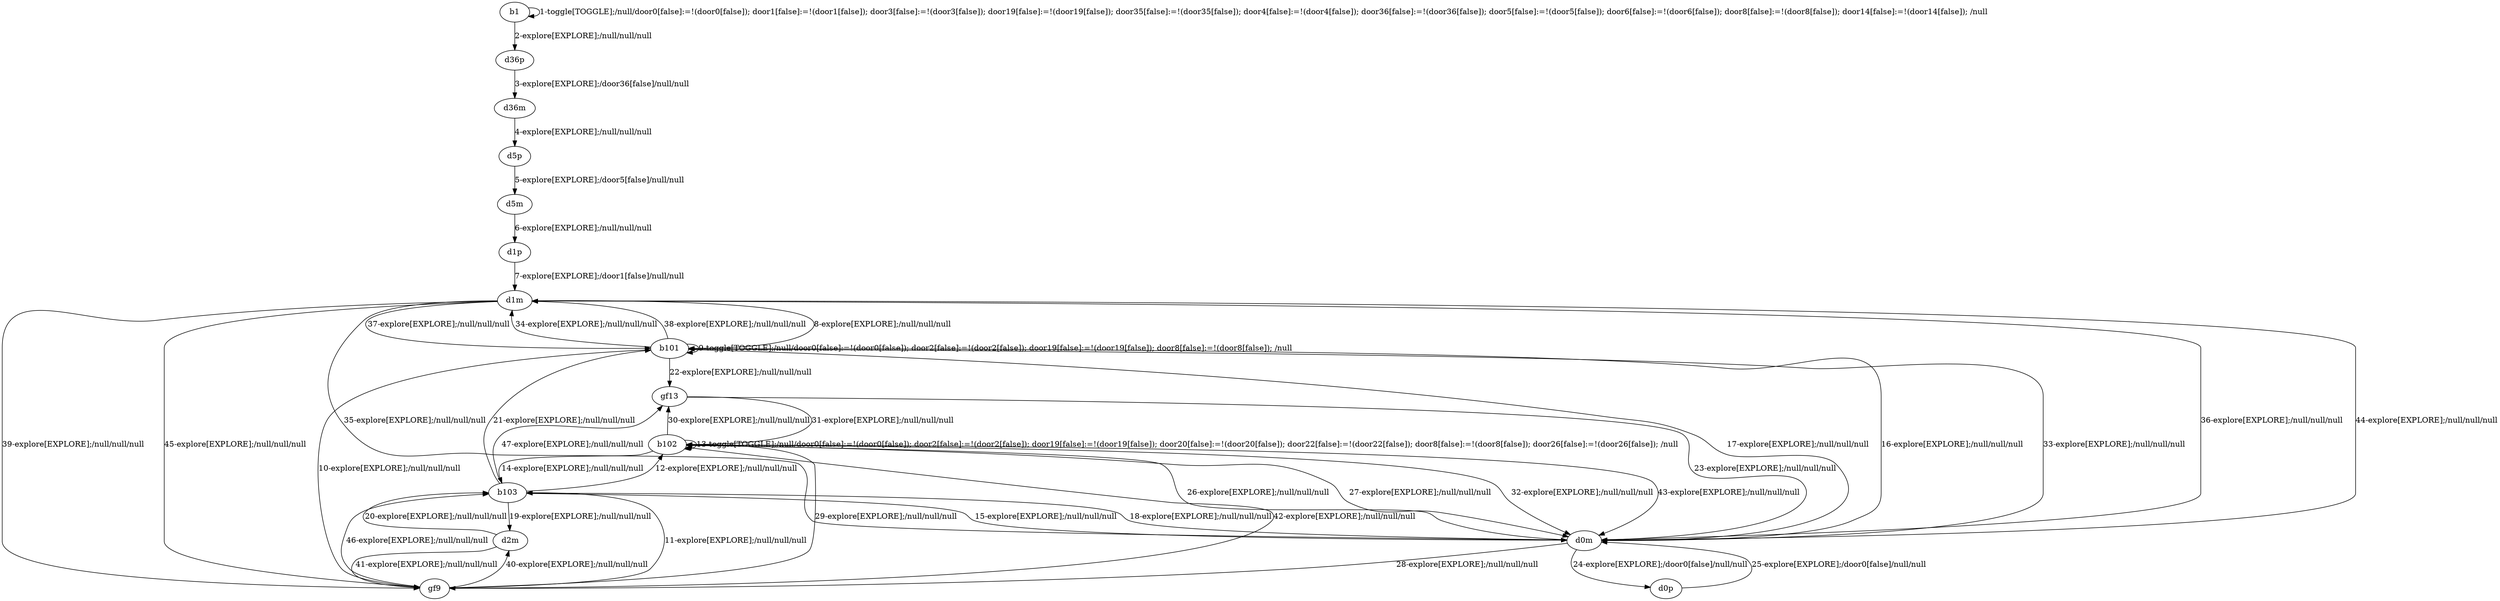 # Total number of goals covered by this test: 14
# d0m --> b102
# b103 --> gf13
# b102 --> d0m
# d0m --> d1m
# gf13 --> b102
# gf9 --> d2m
# b101 --> b101
# b102 --> gf13
# d1m --> d0m
# d2m --> gf9
# b101 --> d1m
# d0m --> gf9
# gf9 --> b102
# d0p --> d0m

digraph g {
"b1" -> "b1" [label = "1-toggle[TOGGLE];/null/door0[false]:=!(door0[false]); door1[false]:=!(door1[false]); door3[false]:=!(door3[false]); door19[false]:=!(door19[false]); door35[false]:=!(door35[false]); door4[false]:=!(door4[false]); door36[false]:=!(door36[false]); door5[false]:=!(door5[false]); door6[false]:=!(door6[false]); door8[false]:=!(door8[false]); door14[false]:=!(door14[false]); /null"];
"b1" -> "d36p" [label = "2-explore[EXPLORE];/null/null/null"];
"d36p" -> "d36m" [label = "3-explore[EXPLORE];/door36[false]/null/null"];
"d36m" -> "d5p" [label = "4-explore[EXPLORE];/null/null/null"];
"d5p" -> "d5m" [label = "5-explore[EXPLORE];/door5[false]/null/null"];
"d5m" -> "d1p" [label = "6-explore[EXPLORE];/null/null/null"];
"d1p" -> "d1m" [label = "7-explore[EXPLORE];/door1[false]/null/null"];
"d1m" -> "b101" [label = "8-explore[EXPLORE];/null/null/null"];
"b101" -> "b101" [label = "9-toggle[TOGGLE];/null/door0[false]:=!(door0[false]); door2[false]:=!(door2[false]); door19[false]:=!(door19[false]); door8[false]:=!(door8[false]); /null"];
"b101" -> "gf9" [label = "10-explore[EXPLORE];/null/null/null"];
"gf9" -> "b103" [label = "11-explore[EXPLORE];/null/null/null"];
"b103" -> "b102" [label = "12-explore[EXPLORE];/null/null/null"];
"b102" -> "b102" [label = "13-toggle[TOGGLE];/null/door0[false]:=!(door0[false]); door2[false]:=!(door2[false]); door19[false]:=!(door19[false]); door20[false]:=!(door20[false]); door22[false]:=!(door22[false]); door8[false]:=!(door8[false]); door26[false]:=!(door26[false]); /null"];
"b102" -> "b103" [label = "14-explore[EXPLORE];/null/null/null"];
"b103" -> "d0m" [label = "15-explore[EXPLORE];/null/null/null"];
"d0m" -> "b101" [label = "16-explore[EXPLORE];/null/null/null"];
"b101" -> "d0m" [label = "17-explore[EXPLORE];/null/null/null"];
"d0m" -> "b103" [label = "18-explore[EXPLORE];/null/null/null"];
"b103" -> "d2m" [label = "19-explore[EXPLORE];/null/null/null"];
"d2m" -> "b103" [label = "20-explore[EXPLORE];/null/null/null"];
"b103" -> "b101" [label = "21-explore[EXPLORE];/null/null/null"];
"b101" -> "gf13" [label = "22-explore[EXPLORE];/null/null/null"];
"gf13" -> "d0m" [label = "23-explore[EXPLORE];/null/null/null"];
"d0m" -> "d0p" [label = "24-explore[EXPLORE];/door0[false]/null/null"];
"d0p" -> "d0m" [label = "25-explore[EXPLORE];/door0[false]/null/null"];
"d0m" -> "b102" [label = "26-explore[EXPLORE];/null/null/null"];
"b102" -> "d0m" [label = "27-explore[EXPLORE];/null/null/null"];
"d0m" -> "gf9" [label = "28-explore[EXPLORE];/null/null/null"];
"gf9" -> "b102" [label = "29-explore[EXPLORE];/null/null/null"];
"b102" -> "gf13" [label = "30-explore[EXPLORE];/null/null/null"];
"gf13" -> "b102" [label = "31-explore[EXPLORE];/null/null/null"];
"b102" -> "d0m" [label = "32-explore[EXPLORE];/null/null/null"];
"d0m" -> "b101" [label = "33-explore[EXPLORE];/null/null/null"];
"b101" -> "d1m" [label = "34-explore[EXPLORE];/null/null/null"];
"d1m" -> "d0m" [label = "35-explore[EXPLORE];/null/null/null"];
"d0m" -> "d1m" [label = "36-explore[EXPLORE];/null/null/null"];
"d1m" -> "b101" [label = "37-explore[EXPLORE];/null/null/null"];
"b101" -> "d1m" [label = "38-explore[EXPLORE];/null/null/null"];
"d1m" -> "gf9" [label = "39-explore[EXPLORE];/null/null/null"];
"gf9" -> "d2m" [label = "40-explore[EXPLORE];/null/null/null"];
"d2m" -> "gf9" [label = "41-explore[EXPLORE];/null/null/null"];
"gf9" -> "b102" [label = "42-explore[EXPLORE];/null/null/null"];
"b102" -> "d0m" [label = "43-explore[EXPLORE];/null/null/null"];
"d0m" -> "d1m" [label = "44-explore[EXPLORE];/null/null/null"];
"d1m" -> "gf9" [label = "45-explore[EXPLORE];/null/null/null"];
"gf9" -> "b103" [label = "46-explore[EXPLORE];/null/null/null"];
"b103" -> "gf13" [label = "47-explore[EXPLORE];/null/null/null"];
}